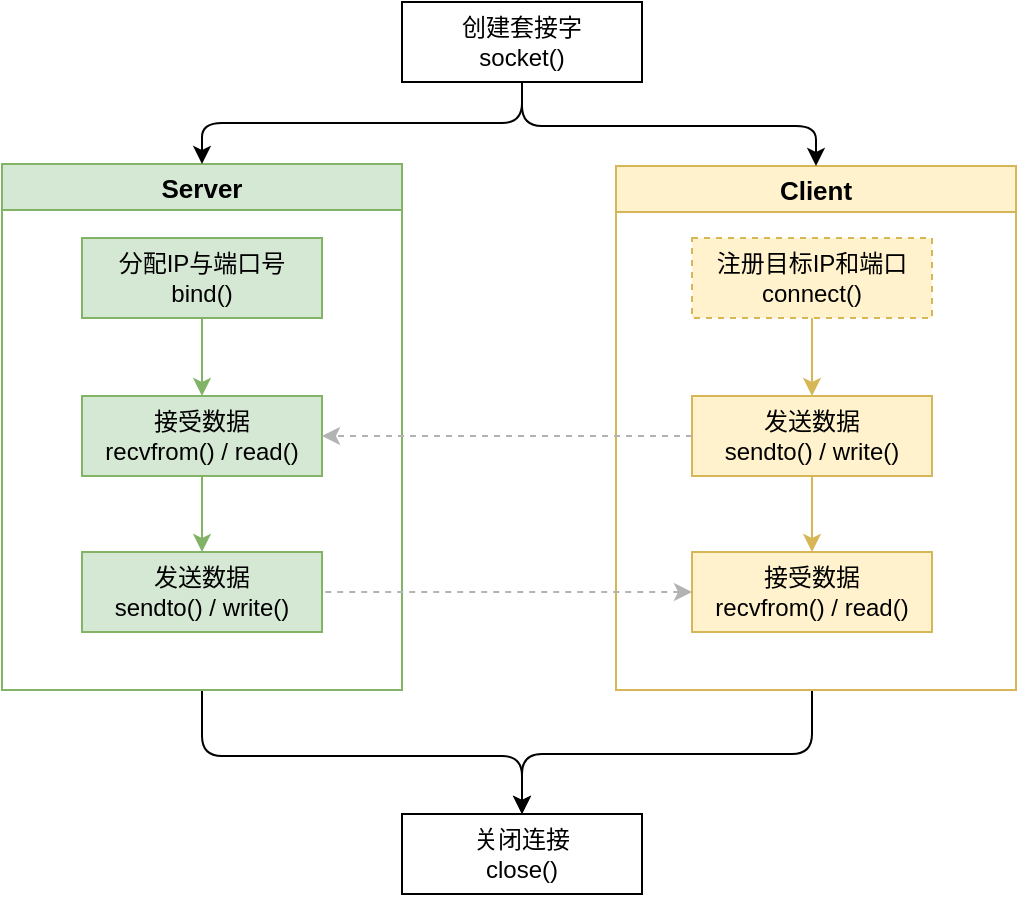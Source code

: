 <mxfile version="21.6.8" type="device">
  <diagram name="第 1 页" id="OhGLHNQQwN_pFTgux91R">
    <mxGraphModel dx="1831" dy="765" grid="0" gridSize="10" guides="1" tooltips="1" connect="1" arrows="1" fold="1" page="0" pageScale="1" pageWidth="827" pageHeight="1169" math="1" shadow="0">
      <root>
        <mxCell id="0" />
        <mxCell id="1" parent="0" />
        <mxCell id="U7nJ9NZ2WO3vNBu0O212-37" style="edgeStyle=orthogonalEdgeStyle;orthogonalLoop=1;jettySize=auto;html=1;entryX=0.5;entryY=0;entryDx=0;entryDy=0;rounded=1;" parent="1" source="U7nJ9NZ2WO3vNBu0O212-29" target="U7nJ9NZ2WO3vNBu0O212-26" edge="1">
          <mxGeometry relative="1" as="geometry">
            <Array as="points">
              <mxPoint x="190" y="416" />
              <mxPoint x="45" y="416" />
            </Array>
          </mxGeometry>
        </mxCell>
        <mxCell id="U7nJ9NZ2WO3vNBu0O212-29" value="Client" style="swimlane;fillColor=#fff2cc;strokeColor=#d6b656;fontSize=13;" parent="1" vertex="1">
          <mxGeometry x="92" y="122" width="200" height="262" as="geometry" />
        </mxCell>
        <mxCell id="U7nJ9NZ2WO3vNBu0O212-33" style="edgeStyle=orthogonalEdgeStyle;rounded=0;orthogonalLoop=1;jettySize=auto;html=1;entryX=0.5;entryY=0;entryDx=0;entryDy=0;fillColor=#fff2cc;strokeColor=#d6b656;" parent="U7nJ9NZ2WO3vNBu0O212-29" source="U7nJ9NZ2WO3vNBu0O212-25" target="U7nJ9NZ2WO3vNBu0O212-27" edge="1">
          <mxGeometry relative="1" as="geometry" />
        </mxCell>
        <mxCell id="U7nJ9NZ2WO3vNBu0O212-25" value="发送数据&lt;br&gt;sendto() / write()" style="rounded=0;whiteSpace=wrap;html=1;fillColor=#fff2cc;strokeColor=#d6b656;" parent="U7nJ9NZ2WO3vNBu0O212-29" vertex="1">
          <mxGeometry x="38" y="115" width="120" height="40" as="geometry" />
        </mxCell>
        <mxCell id="U7nJ9NZ2WO3vNBu0O212-27" value="接受数据&lt;br&gt;recvfrom() / read()" style="rounded=0;whiteSpace=wrap;html=1;fillColor=#fff2cc;strokeColor=#d6b656;" parent="U7nJ9NZ2WO3vNBu0O212-29" vertex="1">
          <mxGeometry x="38" y="193" width="120" height="40" as="geometry" />
        </mxCell>
        <mxCell id="sJfw73mB4qBV3RjvSP3Q-5" style="edgeStyle=orthogonalEdgeStyle;rounded=0;orthogonalLoop=1;jettySize=auto;html=1;entryX=0.5;entryY=0;entryDx=0;entryDy=0;fillColor=#fff2cc;strokeColor=#d6b656;" edge="1" parent="U7nJ9NZ2WO3vNBu0O212-29" source="sJfw73mB4qBV3RjvSP3Q-3" target="U7nJ9NZ2WO3vNBu0O212-25">
          <mxGeometry relative="1" as="geometry" />
        </mxCell>
        <mxCell id="sJfw73mB4qBV3RjvSP3Q-3" value="注册目标IP和端口&lt;br&gt;connect()" style="rounded=0;whiteSpace=wrap;html=1;fillColor=#fff2cc;strokeColor=#d6b656;dashed=1;" vertex="1" parent="U7nJ9NZ2WO3vNBu0O212-29">
          <mxGeometry x="38" y="36" width="120" height="40" as="geometry" />
        </mxCell>
        <mxCell id="U7nJ9NZ2WO3vNBu0O212-36" style="edgeStyle=orthogonalEdgeStyle;orthogonalLoop=1;jettySize=auto;html=1;entryX=0.5;entryY=0;entryDx=0;entryDy=0;exitX=0.5;exitY=1;exitDx=0;exitDy=0;rounded=1;" parent="1" source="U7nJ9NZ2WO3vNBu0O212-28" target="U7nJ9NZ2WO3vNBu0O212-26" edge="1">
          <mxGeometry relative="1" as="geometry">
            <Array as="points">
              <mxPoint x="-115" y="417" />
              <mxPoint x="45" y="417" />
            </Array>
          </mxGeometry>
        </mxCell>
        <mxCell id="U7nJ9NZ2WO3vNBu0O212-28" value="Server" style="swimlane;fillColor=#d5e8d4;strokeColor=#82b366;fontSize=13;" parent="1" vertex="1">
          <mxGeometry x="-215" y="121" width="200" height="263" as="geometry" />
        </mxCell>
        <mxCell id="U7nJ9NZ2WO3vNBu0O212-30" style="edgeStyle=orthogonalEdgeStyle;rounded=0;orthogonalLoop=1;jettySize=auto;html=1;entryX=0.5;entryY=0;entryDx=0;entryDy=0;fillColor=#d5e8d4;strokeColor=#82b366;" parent="1" source="U7nJ9NZ2WO3vNBu0O212-18" target="U7nJ9NZ2WO3vNBu0O212-20" edge="1">
          <mxGeometry relative="1" as="geometry" />
        </mxCell>
        <mxCell id="U7nJ9NZ2WO3vNBu0O212-18" value="分配IP与端口号&lt;br&gt;bind()" style="rounded=0;whiteSpace=wrap;html=1;fillColor=#d5e8d4;strokeColor=#82b366;" parent="1" vertex="1">
          <mxGeometry x="-175" y="158" width="120" height="40" as="geometry" />
        </mxCell>
        <mxCell id="U7nJ9NZ2WO3vNBu0O212-31" style="edgeStyle=orthogonalEdgeStyle;rounded=0;orthogonalLoop=1;jettySize=auto;html=1;entryX=0.5;entryY=0;entryDx=0;entryDy=0;fillColor=#d5e8d4;strokeColor=#82b366;" parent="1" source="U7nJ9NZ2WO3vNBu0O212-20" target="U7nJ9NZ2WO3vNBu0O212-22" edge="1">
          <mxGeometry relative="1" as="geometry" />
        </mxCell>
        <mxCell id="U7nJ9NZ2WO3vNBu0O212-20" value="接受数据&lt;br&gt;recvfrom()&amp;nbsp;/ read()" style="rounded=0;whiteSpace=wrap;html=1;fillColor=#d5e8d4;strokeColor=#82b366;" parent="1" vertex="1">
          <mxGeometry x="-175" y="237" width="120" height="40" as="geometry" />
        </mxCell>
        <mxCell id="U7nJ9NZ2WO3vNBu0O212-22" value="发送数据&lt;br&gt;sendto()&amp;nbsp;/ write()" style="rounded=0;whiteSpace=wrap;html=1;fillColor=#d5e8d4;strokeColor=#82b366;" parent="1" vertex="1">
          <mxGeometry x="-175" y="315" width="120" height="40" as="geometry" />
        </mxCell>
        <mxCell id="U7nJ9NZ2WO3vNBu0O212-34" style="edgeStyle=orthogonalEdgeStyle;rounded=1;orthogonalLoop=1;jettySize=auto;html=1;" parent="1" source="U7nJ9NZ2WO3vNBu0O212-2" target="U7nJ9NZ2WO3vNBu0O212-28" edge="1">
          <mxGeometry relative="1" as="geometry" />
        </mxCell>
        <mxCell id="U7nJ9NZ2WO3vNBu0O212-35" style="edgeStyle=orthogonalEdgeStyle;rounded=1;orthogonalLoop=1;jettySize=auto;html=1;" parent="1" source="U7nJ9NZ2WO3vNBu0O212-2" target="U7nJ9NZ2WO3vNBu0O212-29" edge="1">
          <mxGeometry relative="1" as="geometry">
            <Array as="points">
              <mxPoint x="45" y="102" />
              <mxPoint x="192" y="102" />
            </Array>
          </mxGeometry>
        </mxCell>
        <mxCell id="U7nJ9NZ2WO3vNBu0O212-2" value="创建套接字&lt;br&gt;socket()" style="whiteSpace=wrap;html=1;" parent="1" vertex="1">
          <mxGeometry x="-15" y="40" width="120" height="40" as="geometry" />
        </mxCell>
        <mxCell id="U7nJ9NZ2WO3vNBu0O212-26" value="关闭连接&lt;br&gt;close()" style="rounded=0;whiteSpace=wrap;html=1;" parent="1" vertex="1">
          <mxGeometry x="-15" y="446" width="120" height="40" as="geometry" />
        </mxCell>
        <mxCell id="sJfw73mB4qBV3RjvSP3Q-1" style="edgeStyle=orthogonalEdgeStyle;orthogonalLoop=1;jettySize=auto;html=1;entryX=1;entryY=0.5;entryDx=0;entryDy=0;dashed=1;strokeColor=#B3B3B3;rounded=0;" edge="1" parent="1" source="U7nJ9NZ2WO3vNBu0O212-25" target="U7nJ9NZ2WO3vNBu0O212-20">
          <mxGeometry relative="1" as="geometry" />
        </mxCell>
        <mxCell id="sJfw73mB4qBV3RjvSP3Q-2" style="edgeStyle=orthogonalEdgeStyle;rounded=0;orthogonalLoop=1;jettySize=auto;html=1;dashed=1;strokeColor=#B3B3B3;startArrow=classic;startFill=1;endArrow=none;endFill=0;" edge="1" parent="1" source="U7nJ9NZ2WO3vNBu0O212-27" target="U7nJ9NZ2WO3vNBu0O212-22">
          <mxGeometry relative="1" as="geometry" />
        </mxCell>
      </root>
    </mxGraphModel>
  </diagram>
</mxfile>
